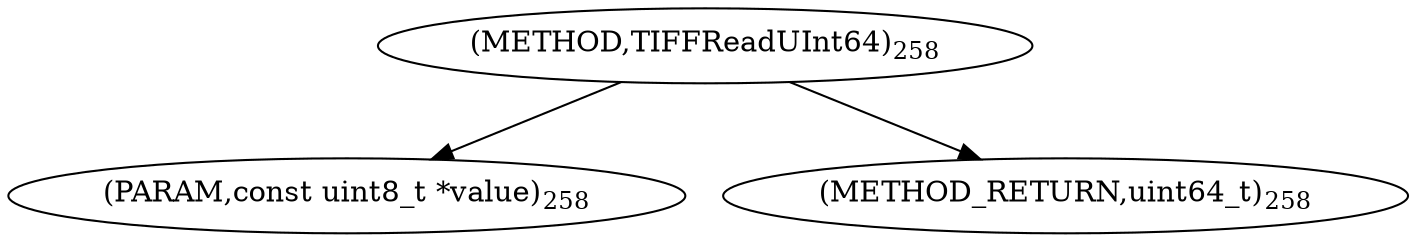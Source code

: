 digraph "TIFFReadUInt64" {  
"78280" [label = <(METHOD,TIFFReadUInt64)<SUB>258</SUB>> ]
"78281" [label = <(PARAM,const uint8_t *value)<SUB>258</SUB>> ]
"78282" [label = <(METHOD_RETURN,uint64_t)<SUB>258</SUB>> ]
  "78280" -> "78281" 
  "78280" -> "78282" 
}
